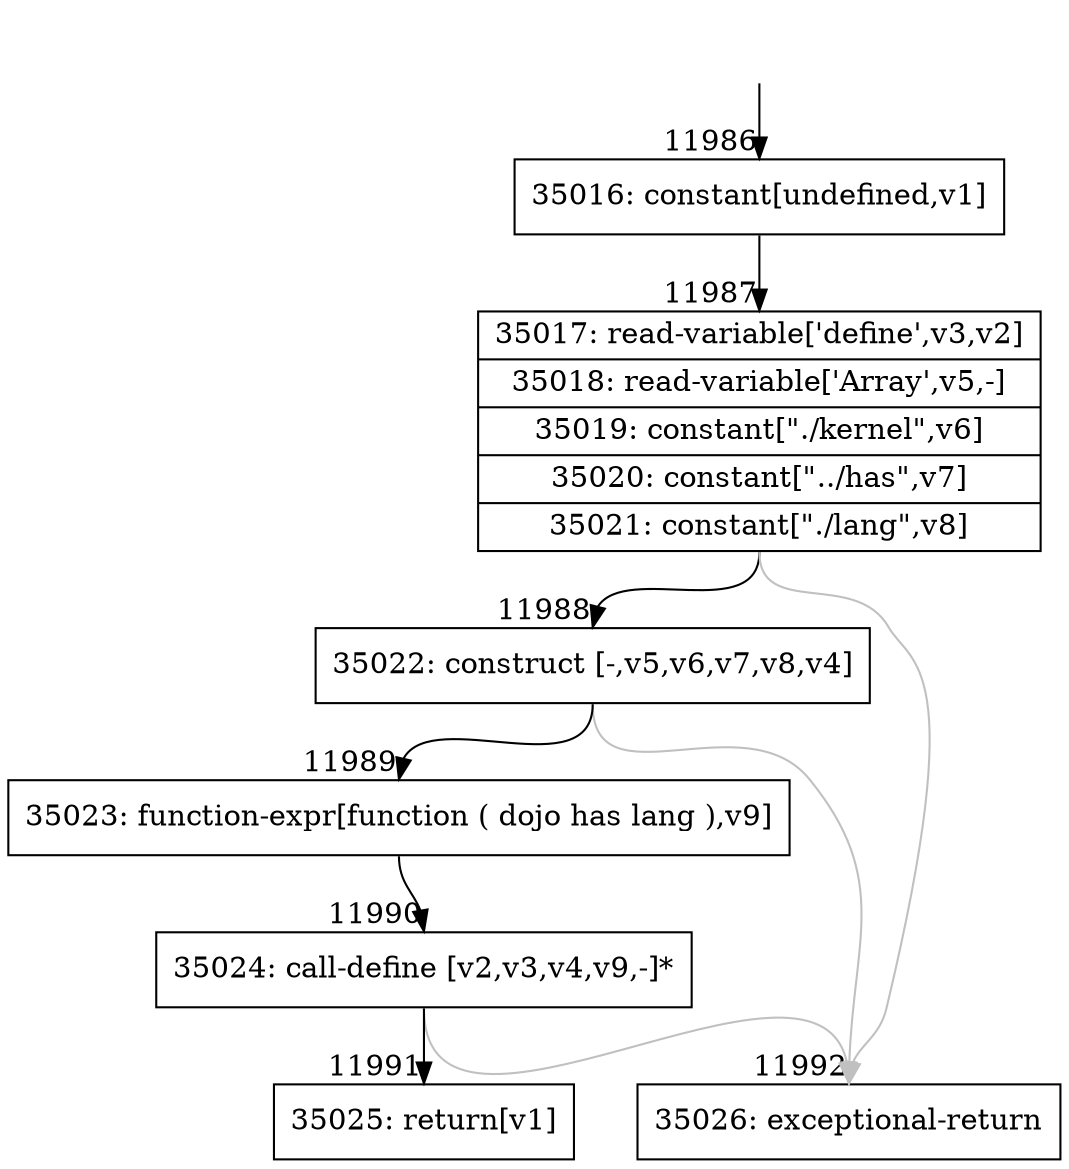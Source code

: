 digraph {
rankdir="TD"
BB_entry873[shape=none,label=""];
BB_entry873 -> BB11986 [tailport=s, headport=n, headlabel="    11986"]
BB11986 [shape=record label="{35016: constant[undefined,v1]}" ] 
BB11986 -> BB11987 [tailport=s, headport=n, headlabel="      11987"]
BB11987 [shape=record label="{35017: read-variable['define',v3,v2]|35018: read-variable['Array',v5,-]|35019: constant[\"./kernel\",v6]|35020: constant[\"../has\",v7]|35021: constant[\"./lang\",v8]}" ] 
BB11987 -> BB11988 [tailport=s, headport=n, headlabel="      11988"]
BB11987 -> BB11992 [tailport=s, headport=n, color=gray, headlabel="      11992"]
BB11988 [shape=record label="{35022: construct [-,v5,v6,v7,v8,v4]}" ] 
BB11988 -> BB11989 [tailport=s, headport=n, headlabel="      11989"]
BB11988 -> BB11992 [tailport=s, headport=n, color=gray]
BB11989 [shape=record label="{35023: function-expr[function ( dojo has lang ),v9]}" ] 
BB11989 -> BB11990 [tailport=s, headport=n, headlabel="      11990"]
BB11990 [shape=record label="{35024: call-define [v2,v3,v4,v9,-]*}" ] 
BB11990 -> BB11991 [tailport=s, headport=n, headlabel="      11991"]
BB11990 -> BB11992 [tailport=s, headport=n, color=gray]
BB11991 [shape=record label="{35025: return[v1]}" ] 
BB11992 [shape=record label="{35026: exceptional-return}" ] 
//#$~ 16717
}
